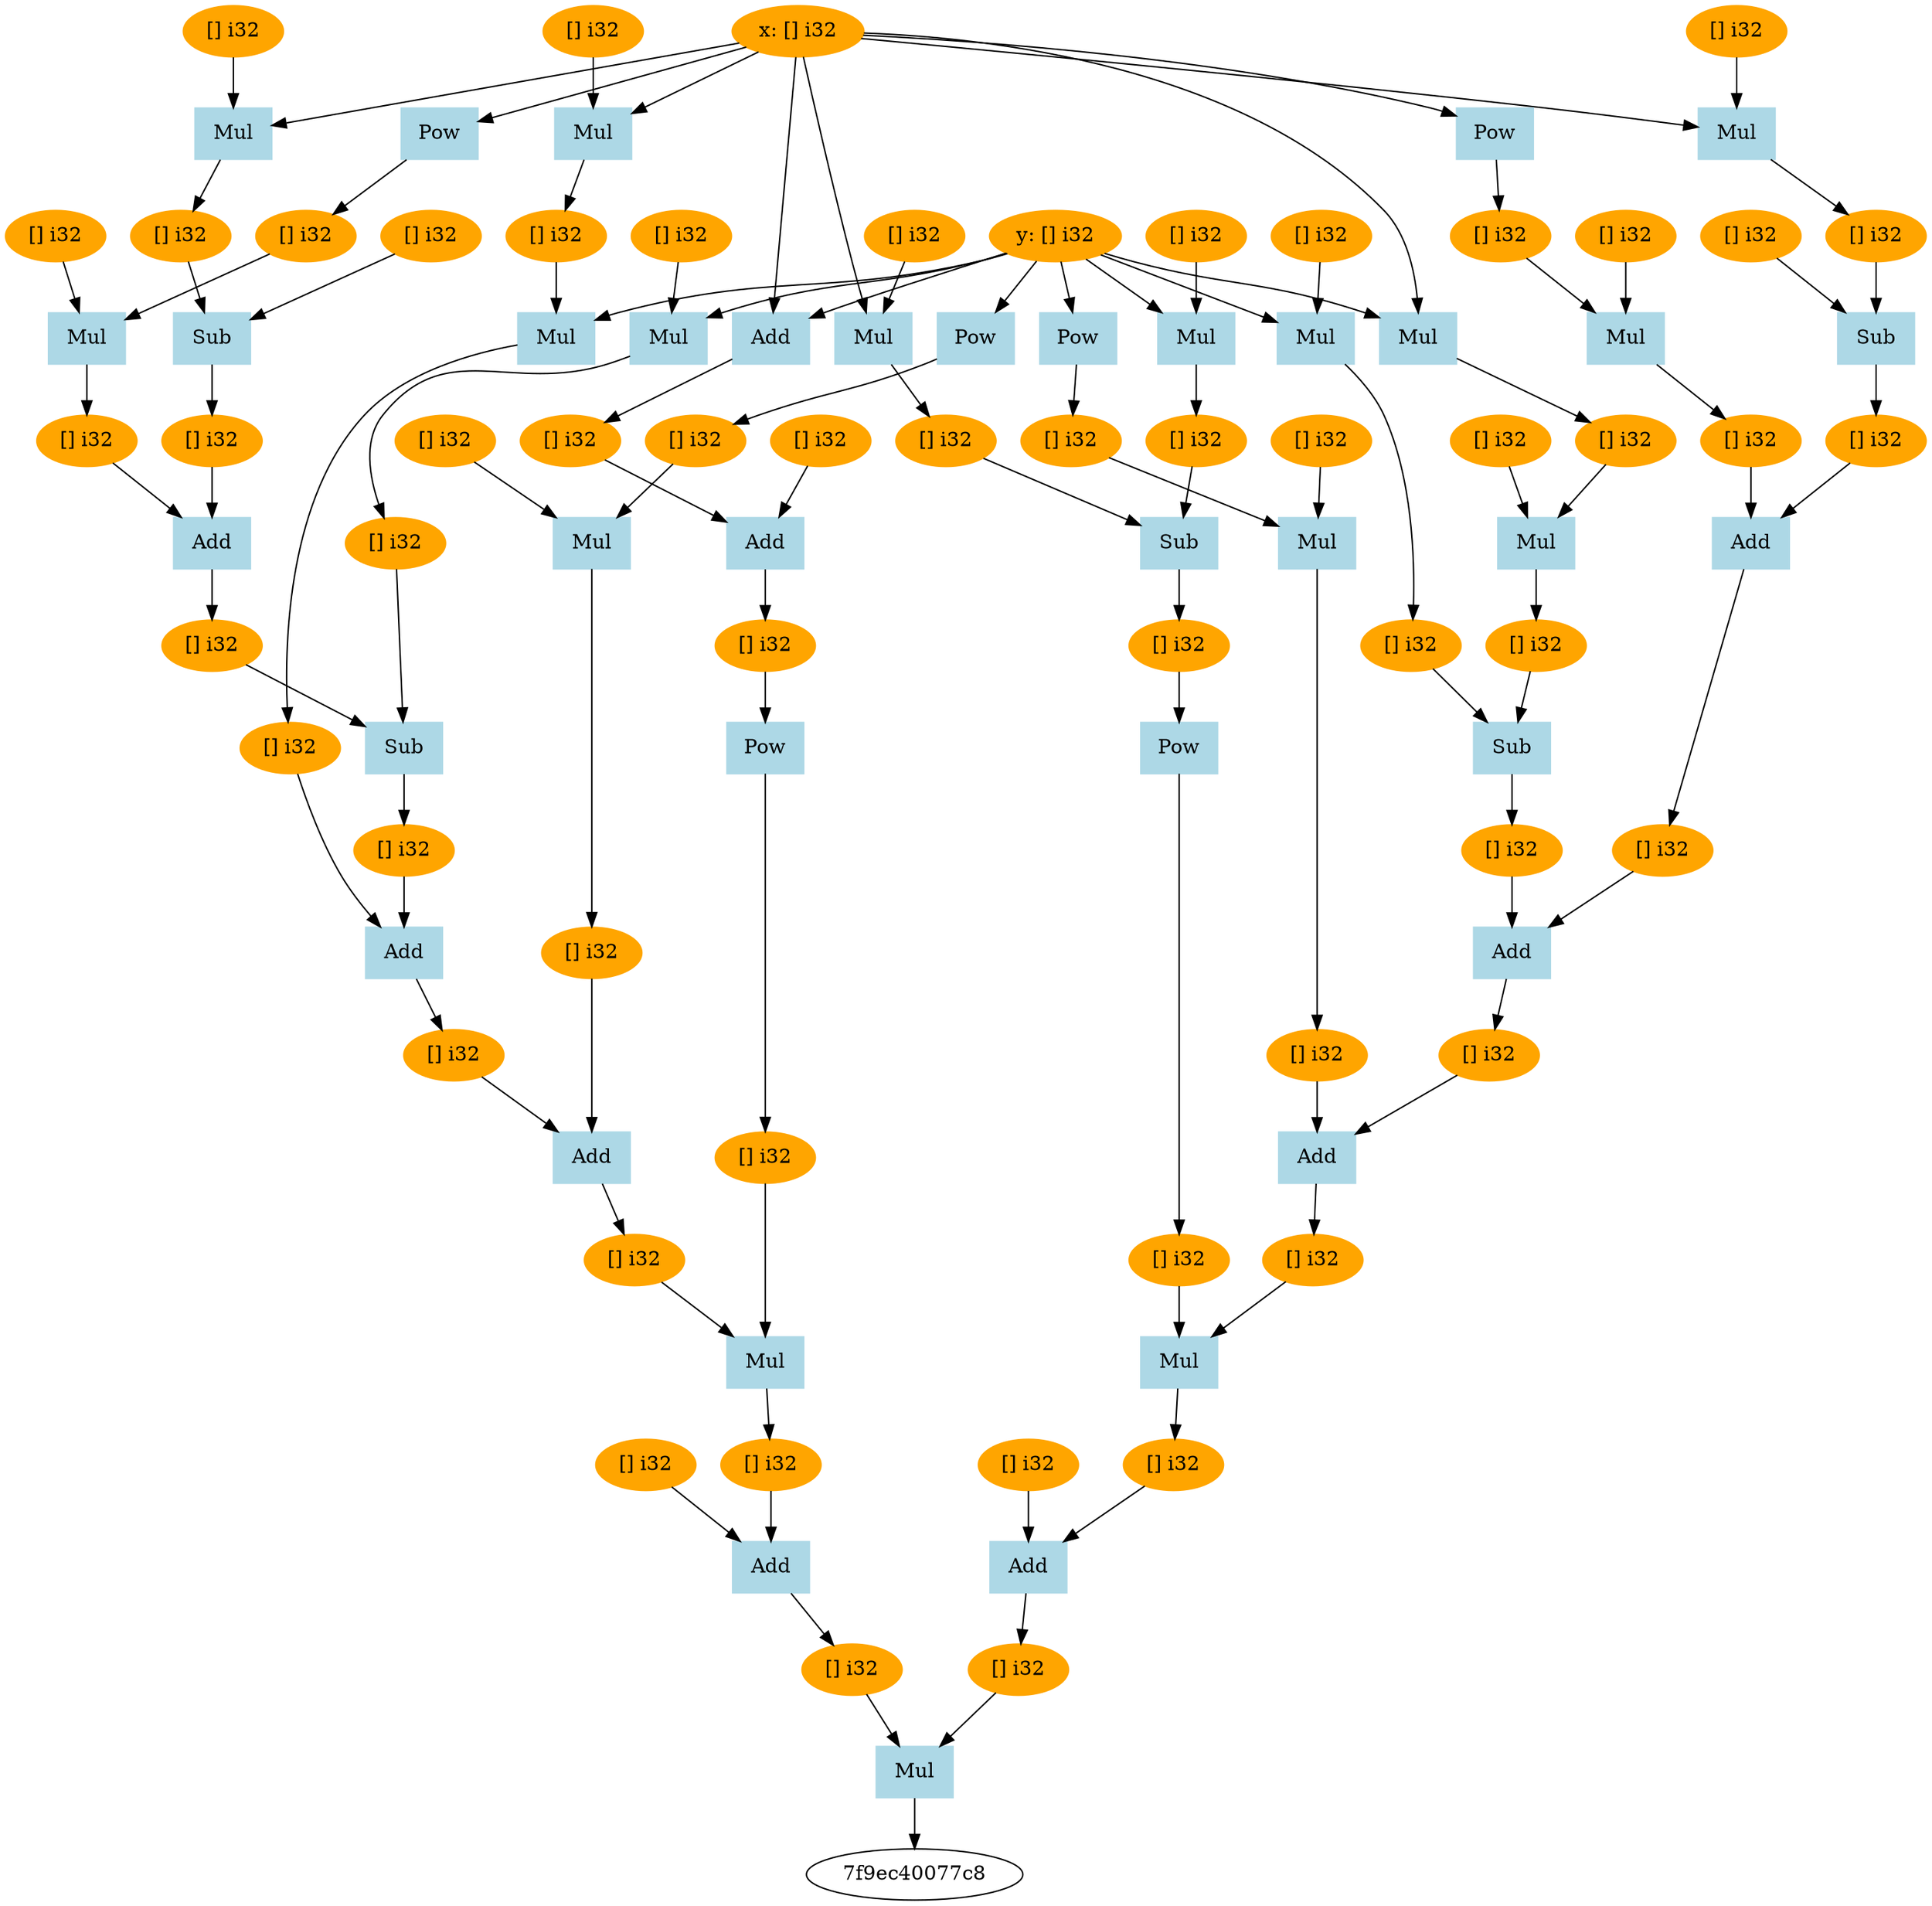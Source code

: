 digraph g {
"7f9ec4007588" [label="Mul", color=lightblue, style=filled, shape=box]
"7f9ec4004148" -> "7f9ec4007588"
"7f9ec40075a8" -> "7f9ec4007588"
"7f9ec4007588" -> "7f9ec40077c8"
"7f9ec4004148" [label="[] i32", color=orange, style=filled]
"7f9ec40075a8" [label="[] i32", color=orange, style=filled]
"7f9ec4003918" [label="Add", color=lightblue, style=filled, shape=box]
"7f9ec4003f98" -> "7f9ec4003918"
"7f9ec4003dd8" -> "7f9ec4003918"
"7f9ec4003918" -> "7f9ec4004148"
"7f9ec4003f98" [label="[] i32", color=orange, style=filled]
"7f9ec4003dd8" [label="[] i32", color=orange, style=filled]
"7f9ec4006d78" [label="Add", color=lightblue, style=filled, shape=box]
"7f9ec40073f8" -> "7f9ec4006d78"
"7f9ec4007238" -> "7f9ec4006d78"
"7f9ec4006d78" -> "7f9ec40075a8"
"7f9ec40073f8" [label="[] i32", color=orange, style=filled]
"7f9ec4007238" [label="[] i32", color=orange, style=filled]
"7f9ec4003b98" [label="Mul", color=lightblue, style=filled, shape=box]
"7f9ec40017f8" -> "7f9ec4003b98"
"7f9ec4003bb8" -> "7f9ec4003b98"
"7f9ec4003b98" -> "7f9ec4003dd8"
"7f9ec40017f8" [label="[] i32", color=orange, style=filled]
"7f9ec4003bb8" [label="[] i32", color=orange, style=filled]
"7f9ec4003978" [label="Add", color=lightblue, style=filled, shape=box]
"7f9ec40033f8" -> "7f9ec4003978"
"7f9ec4003998" -> "7f9ec4003978"
"7f9ec4003978" -> "7f9ec4003bb8"
"7f9ec40033f8" [label="[] i32", color=orange, style=filled]
"7f9ec4003998" [label="[] i32", color=orange, style=filled]
"7f9ec4006ff8" [label="Mul", color=lightblue, style=filled, shape=box]
"7f9ec4004c58" -> "7f9ec4006ff8"
"7f9ec4007018" -> "7f9ec4006ff8"
"7f9ec4006ff8" -> "7f9ec4007238"
"7f9ec4004c58" [label="[] i32", color=orange, style=filled]
"7f9ec4007018" [label="[] i32", color=orange, style=filled]
"7f9ec40031b8" [label="Add", color=lightblue, style=filled, shape=box]
"7f9ec4002c48" -> "7f9ec40031b8"
"7f9ec40031d8" -> "7f9ec40031b8"
"7f9ec40031b8" -> "7f9ec40033f8"
"7f9ec4002c48" [label="[] i32", color=orange, style=filled]
"7f9ec40031d8" [label="[] i32", color=orange, style=filled]
"7f9ec4006dd8" [label="Add", color=lightblue, style=filled, shape=box]
"7f9ec4006858" -> "7f9ec4006dd8"
"7f9ec4006df8" -> "7f9ec4006dd8"
"7f9ec4006dd8" -> "7f9ec4007018"
"7f9ec4006858" [label="[] i32", color=orange, style=filled]
"7f9ec4006df8" [label="[] i32", color=orange, style=filled]
"7f9ec4006618" [label="Add", color=lightblue, style=filled, shape=box]
"7f9ec4005b18" -> "7f9ec4006618"
"7f9ec4006638" -> "7f9ec4006618"
"7f9ec4006618" -> "7f9ec4006858"
"7f9ec4005b18" [label="[] i32", color=orange, style=filled]
"7f9ec4006638" [label="[] i32", color=orange, style=filled]
"7f9ec4002a08" [label="Sub", color=lightblue, style=filled, shape=box]
"7f9ec40026b8" -> "7f9ec4002a08"
"7f9ec4002a28" -> "7f9ec4002a08"
"7f9ec4002a08" -> "7f9ec4002c48"
"7f9ec40026b8" [label="[] i32", color=orange, style=filled]
"7f9ec4002a28" [label="[] i32", color=orange, style=filled]
"7f9ec4000b88" [label="Pow", color=lightblue, style=filled, shape=box]
"7f9ec4001598" -> "7f9ec4000b88"
"7f9ec4000b88" -> "7f9ec40017f8"
"7f9ec4001598" [label="[] i32", color=orange, style=filled]
"7f9ec4002478" [label="Add", color=lightblue, style=filled, shape=box]
"7f9ec4001ef8" -> "7f9ec4002478"
"7f9ec4002498" -> "7f9ec4002478"
"7f9ec4002478" -> "7f9ec40026b8"
"7f9ec4001ef8" [label="[] i32", color=orange, style=filled]
"7f9ec4002498" [label="[] i32", color=orange, style=filled]
"7f9ec40063f8" [label="Sub", color=lightblue, style=filled, shape=box]
"7f9ec4005e88" -> "7f9ec40063f8"
"7f9ec4006418" -> "7f9ec40063f8"
"7f9ec40063f8" -> "7f9ec4006638"
"7f9ec4005e88" [label="[] i32", color=orange, style=filled]
"7f9ec4006418" [label="[] i32", color=orange, style=filled]
"7f9ec40058d8" [label="Add", color=lightblue, style=filled, shape=box]
"7f9ec4005358" -> "7f9ec40058d8"
"7f9ec40058f8" -> "7f9ec40058d8"
"7f9ec40058d8" -> "7f9ec4005b18"
"7f9ec4005358" [label="[] i32", color=orange, style=filled]
"7f9ec40058f8" [label="[] i32", color=orange, style=filled]
"7f9ec4004c08" [label="Pow", color=lightblue, style=filled, shape=box]
"7f9ec4004a48" -> "7f9ec4004c08"
"7f9ec4004c08" -> "7f9ec4004c58"
"7f9ec4004a48" [label="[] i32", color=orange, style=filled]
"7f9ec4006838" [label="Mul", color=lightblue, style=filled, shape=box]
"7f9ec4006c48" -> "7f9ec4006838"
"7f9ec4006a68" -> "7f9ec4006838"
"7f9ec4006838" -> "7f9ec4006df8"
"7f9ec4006c48" [label="[] i32", color=orange, style=filled]
"7f9ec4006a68" [label="[] i32", color=orange, style=filled]
"7f9ec4005e08" [label="Mul", color=lightblue, style=filled, shape=box]
"7f9ec4006268" -> "7f9ec4005e08"
"7f9ec40060a8" -> "7f9ec4005e08"
"7f9ec4005e08" -> "7f9ec4006418"
"7f9ec4006268" [label="[] i32", color=orange, style=filled]
"7f9ec40060a8" [label="[] i32", color=orange, style=filled]
"7f9ec4004f68" [label="Sub", color=lightblue, style=filled, shape=box]
"7f9ec40051a8" -> "7f9ec4004f68"
"7f9ec4004fe8" -> "7f9ec4004f68"
"7f9ec4004f68" -> "7f9ec4005358"
"7f9ec40051a8" [label="[] i32", color=orange, style=filled]
"7f9ec4004fe8" [label="[] i32", color=orange, style=filled]
"7f9ec4005338" [label="Mul", color=lightblue, style=filled, shape=box]
"7f9ec4005748" -> "7f9ec4005338"
"7f9ec4005568" -> "7f9ec4005338"
"7f9ec4005338" -> "7f9ec40058f8"
"7f9ec4005748" [label="[] i32", color=orange, style=filled]
"7f9ec4005568" [label="[] i32", color=orange, style=filled]
"7f9ec4004808" [label="Sub", color=lightblue, style=filled, shape=box]
"7f9ec40044b8" -> "7f9ec4004808"
"7f9ec4004828" -> "7f9ec4004808"
"7f9ec4004808" -> "7f9ec4004a48"
"7f9ec40044b8" [label="[] i32", color=orange, style=filled]
"7f9ec4004828" [label="[] i32", color=orange, style=filled]
"7f9ec40033d8" [label="Mul", color=lightblue, style=filled, shape=box]
"7f9ec40037e8" -> "7f9ec40033d8"
"7f9ec4003608" -> "7f9ec40033d8"
"7f9ec40033d8" -> "7f9ec4003998"
"7f9ec40037e8" [label="[] i32", color=orange, style=filled]
"7f9ec4003608" [label="[] i32", color=orange, style=filled]
"7f9ec4001008" [label="Add", color=lightblue, style=filled, shape=box]
"7f9ec4001228" -> "7f9ec4001008"
"7f9ec40013e8" -> "7f9ec4001008"
"7f9ec4001008" -> "7f9ec4001598"
"7f9ec4001228" [label="[] i32", color=orange, style=filled]
"7f9ec40013e8" [label="[] i32", color=orange, style=filled]
"7f9ec4002f98" [label="Mul", color=lightblue, style=filled, shape=box]
"7f9ec4002fb8" -> "7f9ec4002f98"
"7f9ec4000e98" -> "7f9ec4002f98"
"7f9ec4002f98" -> "7f9ec40031d8"
"7f9ec4002fb8" [label="[] i32", color=orange, style=filled]
"7f9ec4000e98" [label="y: [] i32", color=orange, style=filled]
"7f9ec4001ed8" [label="Mul", color=lightblue, style=filled, shape=box]
"7f9ec40022e8" -> "7f9ec4001ed8"
"7f9ec4002108" -> "7f9ec4001ed8"
"7f9ec4001ed8" -> "7f9ec4002498"
"7f9ec40022e8" [label="[] i32", color=orange, style=filled]
"7f9ec4002108" [label="[] i32", color=orange, style=filled]
"7f9ec4001b08" [label="Sub", color=lightblue, style=filled, shape=box]
"7f9ec4001d48" -> "7f9ec4001b08"
"7f9ec4001b88" -> "7f9ec4001b08"
"7f9ec4001b08" -> "7f9ec4001ef8"
"7f9ec4001d48" [label="[] i32", color=orange, style=filled]
"7f9ec4001b88" [label="[] i32", color=orange, style=filled]
"7f9ec4006a18" [label="Pow", color=lightblue, style=filled, shape=box]
"7f9ec4000e98" -> "7f9ec4006a18"
"7f9ec4006a18" -> "7f9ec4006a68"
"7f9ec4000e98" [label="y: [] i32", color=orange, style=filled]
"7f9ec4004a28" [label="Mul", color=lightblue, style=filled, shape=box]
"7f9ec4004e38" -> "7f9ec4004a28"
"7f9ec4000d28" -> "7f9ec4004a28"
"7f9ec4004a28" -> "7f9ec4004fe8"
"7f9ec4004e38" [label="[] i32", color=orange, style=filled]
"7f9ec4000d28" [label="x: [] i32", color=orange, style=filled]
"7f9ec4005518" [label="Pow", color=lightblue, style=filled, shape=box]
"7f9ec4000d28" -> "7f9ec4005518"
"7f9ec4005518" -> "7f9ec4005568"
"7f9ec4000d28" [label="x: [] i32", color=orange, style=filled]
"7f9ec40040c8" [label="Mul", color=lightblue, style=filled, shape=box]
"7f9ec4004308" -> "7f9ec40040c8"
"7f9ec4000d28" -> "7f9ec40040c8"
"7f9ec40040c8" -> "7f9ec40044b8"
"7f9ec4004308" [label="[] i32", color=orange, style=filled]
"7f9ec4000d28" [label="x: [] i32", color=orange, style=filled]
"7f9ec40020b8" [label="Pow", color=lightblue, style=filled, shape=box]
"7f9ec4000d28" -> "7f9ec40020b8"
"7f9ec40020b8" -> "7f9ec4002108"
"7f9ec4000d28" [label="x: [] i32", color=orange, style=filled]
"7f9ec4002418" [label="Mul", color=lightblue, style=filled, shape=box]
"7f9ec4002878" -> "7f9ec4002418"
"7f9ec4000e98" -> "7f9ec4002418"
"7f9ec4002418" -> "7f9ec4002a28"
"7f9ec4002878" [label="[] i32", color=orange, style=filled]
"7f9ec4000e98" [label="y: [] i32", color=orange, style=filled]
"7f9ec4004438" [label="Mul", color=lightblue, style=filled, shape=box]
"7f9ec4004678" -> "7f9ec4004438"
"7f9ec4000e98" -> "7f9ec4004438"
"7f9ec4004438" -> "7f9ec4004828"
"7f9ec4004678" [label="[] i32", color=orange, style=filled]
"7f9ec4000e98" [label="y: [] i32", color=orange, style=filled]
"7f9ec4000fc8" [label="Add", color=lightblue, style=filled, shape=box]
"7f9ec4000d28" -> "7f9ec4000fc8"
"7f9ec4000e98" -> "7f9ec4000fc8"
"7f9ec4000fc8" -> "7f9ec4001228"
"7f9ec4000d28" [label="x: [] i32", color=orange, style=filled]
"7f9ec4000e98" [label="y: [] i32", color=orange, style=filled]
"7f9ec40029a8" [label="Mul", color=lightblue, style=filled, shape=box]
"7f9ec4002e08" -> "7f9ec40029a8"
"7f9ec4000d28" -> "7f9ec40029a8"
"7f9ec40029a8" -> "7f9ec4002fb8"
"7f9ec4002e08" [label="[] i32", color=orange, style=filled]
"7f9ec4000d28" [label="x: [] i32", color=orange, style=filled]
"7f9ec4001578" [label="Mul", color=lightblue, style=filled, shape=box]
"7f9ec40019d8" -> "7f9ec4001578"
"7f9ec4000d28" -> "7f9ec4001578"
"7f9ec4001578" -> "7f9ec4001b88"
"7f9ec40019d8" [label="[] i32", color=orange, style=filled]
"7f9ec4000d28" [label="x: [] i32", color=orange, style=filled]
"7f9ec4005878" [label="Mul", color=lightblue, style=filled, shape=box]
"7f9ec4005cd8" -> "7f9ec4005878"
"7f9ec4000e98" -> "7f9ec4005878"
"7f9ec4005878" -> "7f9ec4005e88"
"7f9ec4005cd8" [label="[] i32", color=orange, style=filled]
"7f9ec4000e98" [label="y: [] i32", color=orange, style=filled]
"7f9ec4005e68" [label="Mul", color=lightblue, style=filled, shape=box]
"7f9ec4000d28" -> "7f9ec4005e68"
"7f9ec4000e98" -> "7f9ec4005e68"
"7f9ec4005e68" -> "7f9ec40060a8"
"7f9ec4000d28" [label="x: [] i32", color=orange, style=filled]
"7f9ec4000e98" [label="y: [] i32", color=orange, style=filled]
"7f9ec40035b8" [label="Pow", color=lightblue, style=filled, shape=box]
"7f9ec4000e98" -> "7f9ec40035b8"
"7f9ec40035b8" -> "7f9ec4003608"
"7f9ec4000e98" [label="y: [] i32", color=orange, style=filled]
}